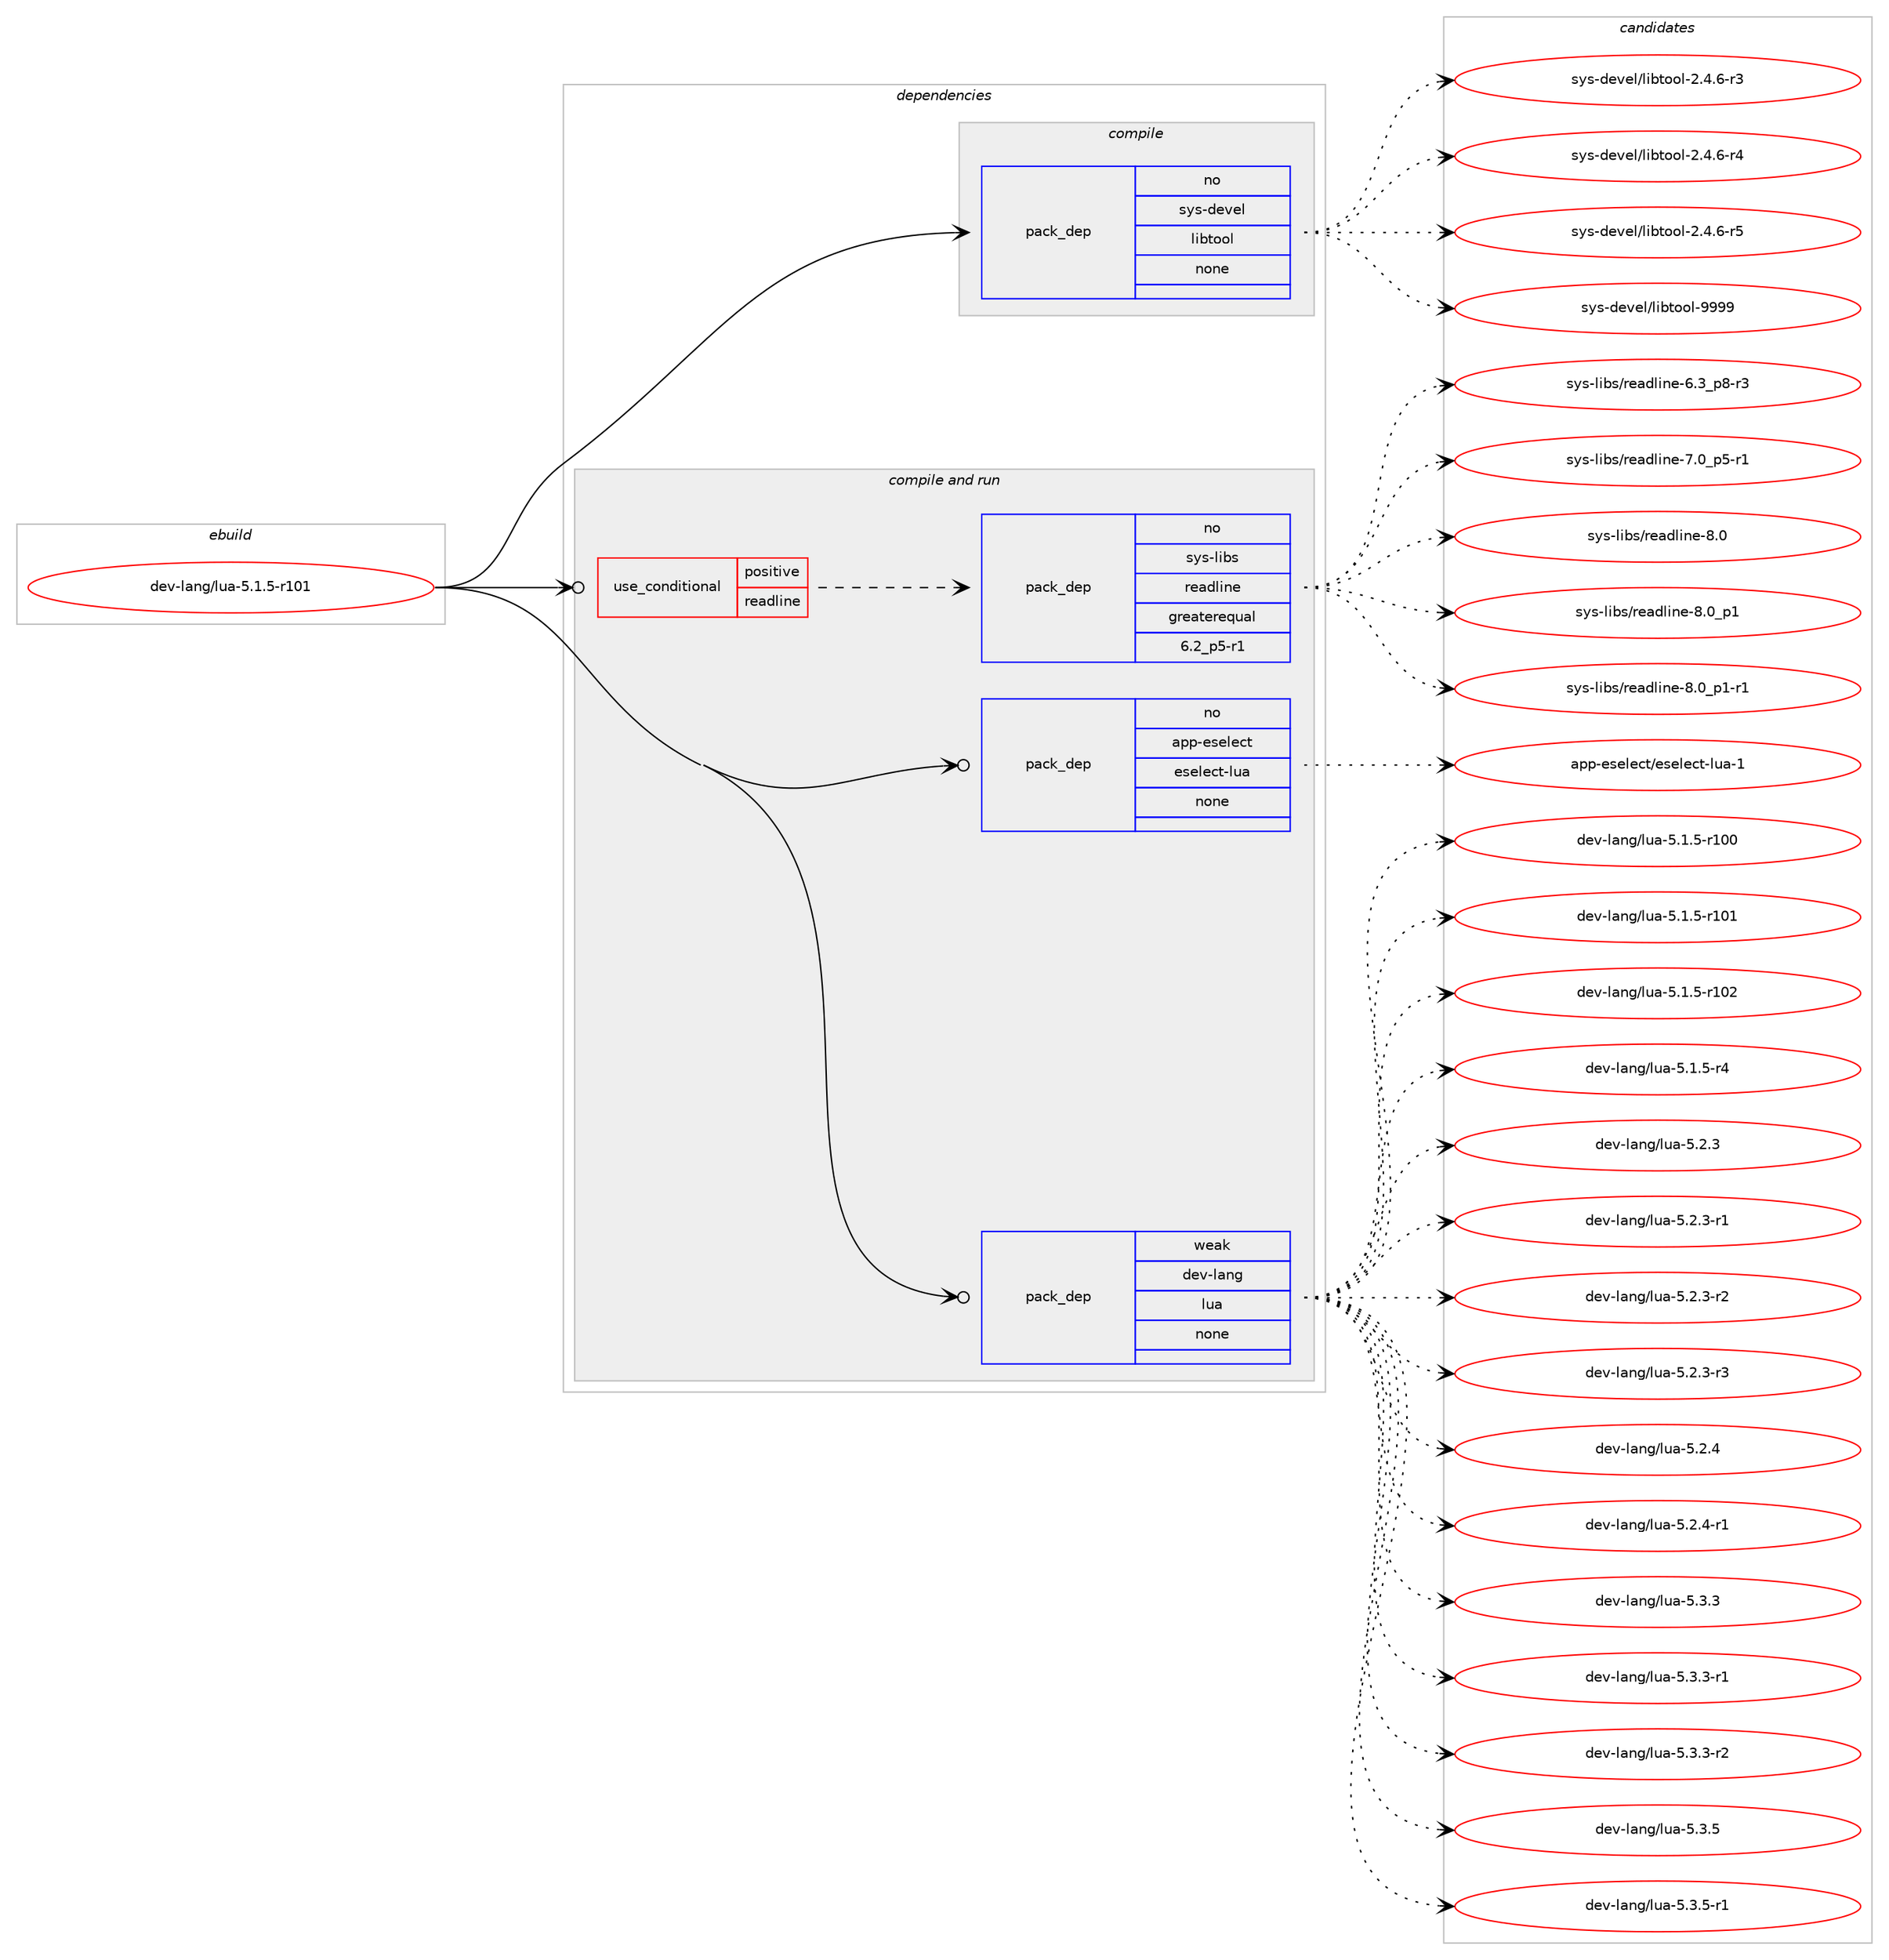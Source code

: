 digraph prolog {

# *************
# Graph options
# *************

newrank=true;
concentrate=true;
compound=true;
graph [rankdir=LR,fontname=Helvetica,fontsize=10,ranksep=1.5];#, ranksep=2.5, nodesep=0.2];
edge  [arrowhead=vee];
node  [fontname=Helvetica,fontsize=10];

# **********
# The ebuild
# **********

subgraph cluster_leftcol {
color=gray;
rank=same;
label=<<i>ebuild</i>>;
id [label="dev-lang/lua-5.1.5-r101", color=red, width=4, href="../dev-lang/lua-5.1.5-r101.svg"];
}

# ****************
# The dependencies
# ****************

subgraph cluster_midcol {
color=gray;
label=<<i>dependencies</i>>;
subgraph cluster_compile {
fillcolor="#eeeeee";
style=filled;
label=<<i>compile</i>>;
subgraph pack417555 {
dependency558657 [label=<<TABLE BORDER="0" CELLBORDER="1" CELLSPACING="0" CELLPADDING="4" WIDTH="220"><TR><TD ROWSPAN="6" CELLPADDING="30">pack_dep</TD></TR><TR><TD WIDTH="110">no</TD></TR><TR><TD>sys-devel</TD></TR><TR><TD>libtool</TD></TR><TR><TD>none</TD></TR><TR><TD></TD></TR></TABLE>>, shape=none, color=blue];
}
id:e -> dependency558657:w [weight=20,style="solid",arrowhead="vee"];
}
subgraph cluster_compileandrun {
fillcolor="#eeeeee";
style=filled;
label=<<i>compile and run</i>>;
subgraph cond129885 {
dependency558658 [label=<<TABLE BORDER="0" CELLBORDER="1" CELLSPACING="0" CELLPADDING="4"><TR><TD ROWSPAN="3" CELLPADDING="10">use_conditional</TD></TR><TR><TD>positive</TD></TR><TR><TD>readline</TD></TR></TABLE>>, shape=none, color=red];
subgraph pack417556 {
dependency558659 [label=<<TABLE BORDER="0" CELLBORDER="1" CELLSPACING="0" CELLPADDING="4" WIDTH="220"><TR><TD ROWSPAN="6" CELLPADDING="30">pack_dep</TD></TR><TR><TD WIDTH="110">no</TD></TR><TR><TD>sys-libs</TD></TR><TR><TD>readline</TD></TR><TR><TD>greaterequal</TD></TR><TR><TD>6.2_p5-r1</TD></TR></TABLE>>, shape=none, color=blue];
}
dependency558658:e -> dependency558659:w [weight=20,style="dashed",arrowhead="vee"];
}
id:e -> dependency558658:w [weight=20,style="solid",arrowhead="odotvee"];
subgraph pack417557 {
dependency558660 [label=<<TABLE BORDER="0" CELLBORDER="1" CELLSPACING="0" CELLPADDING="4" WIDTH="220"><TR><TD ROWSPAN="6" CELLPADDING="30">pack_dep</TD></TR><TR><TD WIDTH="110">no</TD></TR><TR><TD>app-eselect</TD></TR><TR><TD>eselect-lua</TD></TR><TR><TD>none</TD></TR><TR><TD></TD></TR></TABLE>>, shape=none, color=blue];
}
id:e -> dependency558660:w [weight=20,style="solid",arrowhead="odotvee"];
subgraph pack417558 {
dependency558661 [label=<<TABLE BORDER="0" CELLBORDER="1" CELLSPACING="0" CELLPADDING="4" WIDTH="220"><TR><TD ROWSPAN="6" CELLPADDING="30">pack_dep</TD></TR><TR><TD WIDTH="110">weak</TD></TR><TR><TD>dev-lang</TD></TR><TR><TD>lua</TD></TR><TR><TD>none</TD></TR><TR><TD></TD></TR></TABLE>>, shape=none, color=blue];
}
id:e -> dependency558661:w [weight=20,style="solid",arrowhead="odotvee"];
}
subgraph cluster_run {
fillcolor="#eeeeee";
style=filled;
label=<<i>run</i>>;
}
}

# **************
# The candidates
# **************

subgraph cluster_choices {
rank=same;
color=gray;
label=<<i>candidates</i>>;

subgraph choice417555 {
color=black;
nodesep=1;
choice1151211154510010111810110847108105981161111111084550465246544511451 [label="sys-devel/libtool-2.4.6-r3", color=red, width=4,href="../sys-devel/libtool-2.4.6-r3.svg"];
choice1151211154510010111810110847108105981161111111084550465246544511452 [label="sys-devel/libtool-2.4.6-r4", color=red, width=4,href="../sys-devel/libtool-2.4.6-r4.svg"];
choice1151211154510010111810110847108105981161111111084550465246544511453 [label="sys-devel/libtool-2.4.6-r5", color=red, width=4,href="../sys-devel/libtool-2.4.6-r5.svg"];
choice1151211154510010111810110847108105981161111111084557575757 [label="sys-devel/libtool-9999", color=red, width=4,href="../sys-devel/libtool-9999.svg"];
dependency558657:e -> choice1151211154510010111810110847108105981161111111084550465246544511451:w [style=dotted,weight="100"];
dependency558657:e -> choice1151211154510010111810110847108105981161111111084550465246544511452:w [style=dotted,weight="100"];
dependency558657:e -> choice1151211154510010111810110847108105981161111111084550465246544511453:w [style=dotted,weight="100"];
dependency558657:e -> choice1151211154510010111810110847108105981161111111084557575757:w [style=dotted,weight="100"];
}
subgraph choice417556 {
color=black;
nodesep=1;
choice115121115451081059811547114101971001081051101014554465195112564511451 [label="sys-libs/readline-6.3_p8-r3", color=red, width=4,href="../sys-libs/readline-6.3_p8-r3.svg"];
choice115121115451081059811547114101971001081051101014555464895112534511449 [label="sys-libs/readline-7.0_p5-r1", color=red, width=4,href="../sys-libs/readline-7.0_p5-r1.svg"];
choice1151211154510810598115471141019710010810511010145564648 [label="sys-libs/readline-8.0", color=red, width=4,href="../sys-libs/readline-8.0.svg"];
choice11512111545108105981154711410197100108105110101455646489511249 [label="sys-libs/readline-8.0_p1", color=red, width=4,href="../sys-libs/readline-8.0_p1.svg"];
choice115121115451081059811547114101971001081051101014556464895112494511449 [label="sys-libs/readline-8.0_p1-r1", color=red, width=4,href="../sys-libs/readline-8.0_p1-r1.svg"];
dependency558659:e -> choice115121115451081059811547114101971001081051101014554465195112564511451:w [style=dotted,weight="100"];
dependency558659:e -> choice115121115451081059811547114101971001081051101014555464895112534511449:w [style=dotted,weight="100"];
dependency558659:e -> choice1151211154510810598115471141019710010810511010145564648:w [style=dotted,weight="100"];
dependency558659:e -> choice11512111545108105981154711410197100108105110101455646489511249:w [style=dotted,weight="100"];
dependency558659:e -> choice115121115451081059811547114101971001081051101014556464895112494511449:w [style=dotted,weight="100"];
}
subgraph choice417557 {
color=black;
nodesep=1;
choice971121124510111510110810199116471011151011081019911645108117974549 [label="app-eselect/eselect-lua-1", color=red, width=4,href="../app-eselect/eselect-lua-1.svg"];
dependency558660:e -> choice971121124510111510110810199116471011151011081019911645108117974549:w [style=dotted,weight="100"];
}
subgraph choice417558 {
color=black;
nodesep=1;
choice1001011184510897110103471081179745534649465345114494848 [label="dev-lang/lua-5.1.5-r100", color=red, width=4,href="../dev-lang/lua-5.1.5-r100.svg"];
choice1001011184510897110103471081179745534649465345114494849 [label="dev-lang/lua-5.1.5-r101", color=red, width=4,href="../dev-lang/lua-5.1.5-r101.svg"];
choice1001011184510897110103471081179745534649465345114494850 [label="dev-lang/lua-5.1.5-r102", color=red, width=4,href="../dev-lang/lua-5.1.5-r102.svg"];
choice100101118451089711010347108117974553464946534511452 [label="dev-lang/lua-5.1.5-r4", color=red, width=4,href="../dev-lang/lua-5.1.5-r4.svg"];
choice10010111845108971101034710811797455346504651 [label="dev-lang/lua-5.2.3", color=red, width=4,href="../dev-lang/lua-5.2.3.svg"];
choice100101118451089711010347108117974553465046514511449 [label="dev-lang/lua-5.2.3-r1", color=red, width=4,href="../dev-lang/lua-5.2.3-r1.svg"];
choice100101118451089711010347108117974553465046514511450 [label="dev-lang/lua-5.2.3-r2", color=red, width=4,href="../dev-lang/lua-5.2.3-r2.svg"];
choice100101118451089711010347108117974553465046514511451 [label="dev-lang/lua-5.2.3-r3", color=red, width=4,href="../dev-lang/lua-5.2.3-r3.svg"];
choice10010111845108971101034710811797455346504652 [label="dev-lang/lua-5.2.4", color=red, width=4,href="../dev-lang/lua-5.2.4.svg"];
choice100101118451089711010347108117974553465046524511449 [label="dev-lang/lua-5.2.4-r1", color=red, width=4,href="../dev-lang/lua-5.2.4-r1.svg"];
choice10010111845108971101034710811797455346514651 [label="dev-lang/lua-5.3.3", color=red, width=4,href="../dev-lang/lua-5.3.3.svg"];
choice100101118451089711010347108117974553465146514511449 [label="dev-lang/lua-5.3.3-r1", color=red, width=4,href="../dev-lang/lua-5.3.3-r1.svg"];
choice100101118451089711010347108117974553465146514511450 [label="dev-lang/lua-5.3.3-r2", color=red, width=4,href="../dev-lang/lua-5.3.3-r2.svg"];
choice10010111845108971101034710811797455346514653 [label="dev-lang/lua-5.3.5", color=red, width=4,href="../dev-lang/lua-5.3.5.svg"];
choice100101118451089711010347108117974553465146534511449 [label="dev-lang/lua-5.3.5-r1", color=red, width=4,href="../dev-lang/lua-5.3.5-r1.svg"];
dependency558661:e -> choice1001011184510897110103471081179745534649465345114494848:w [style=dotted,weight="100"];
dependency558661:e -> choice1001011184510897110103471081179745534649465345114494849:w [style=dotted,weight="100"];
dependency558661:e -> choice1001011184510897110103471081179745534649465345114494850:w [style=dotted,weight="100"];
dependency558661:e -> choice100101118451089711010347108117974553464946534511452:w [style=dotted,weight="100"];
dependency558661:e -> choice10010111845108971101034710811797455346504651:w [style=dotted,weight="100"];
dependency558661:e -> choice100101118451089711010347108117974553465046514511449:w [style=dotted,weight="100"];
dependency558661:e -> choice100101118451089711010347108117974553465046514511450:w [style=dotted,weight="100"];
dependency558661:e -> choice100101118451089711010347108117974553465046514511451:w [style=dotted,weight="100"];
dependency558661:e -> choice10010111845108971101034710811797455346504652:w [style=dotted,weight="100"];
dependency558661:e -> choice100101118451089711010347108117974553465046524511449:w [style=dotted,weight="100"];
dependency558661:e -> choice10010111845108971101034710811797455346514651:w [style=dotted,weight="100"];
dependency558661:e -> choice100101118451089711010347108117974553465146514511449:w [style=dotted,weight="100"];
dependency558661:e -> choice100101118451089711010347108117974553465146514511450:w [style=dotted,weight="100"];
dependency558661:e -> choice10010111845108971101034710811797455346514653:w [style=dotted,weight="100"];
dependency558661:e -> choice100101118451089711010347108117974553465146534511449:w [style=dotted,weight="100"];
}
}

}
